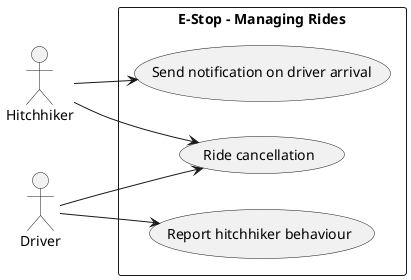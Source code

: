 @startuml
left to right direction
actor "Hitchhiker" as AC_H
actor "Driver" as AC_D
rectangle "E-Stop - Managing Rides" {
    usecase "Ride cancellation" as UC_RC
    usecase "Send notification on driver arrival" as UC_SNDA
    usecase "Report hitchhiker behaviour" as UC_RHB
}
AC_H --> UC_RC
AC_D --> UC_RC
AC_H --> UC_SNDA
AC_D --> UC_RHB
@enduml